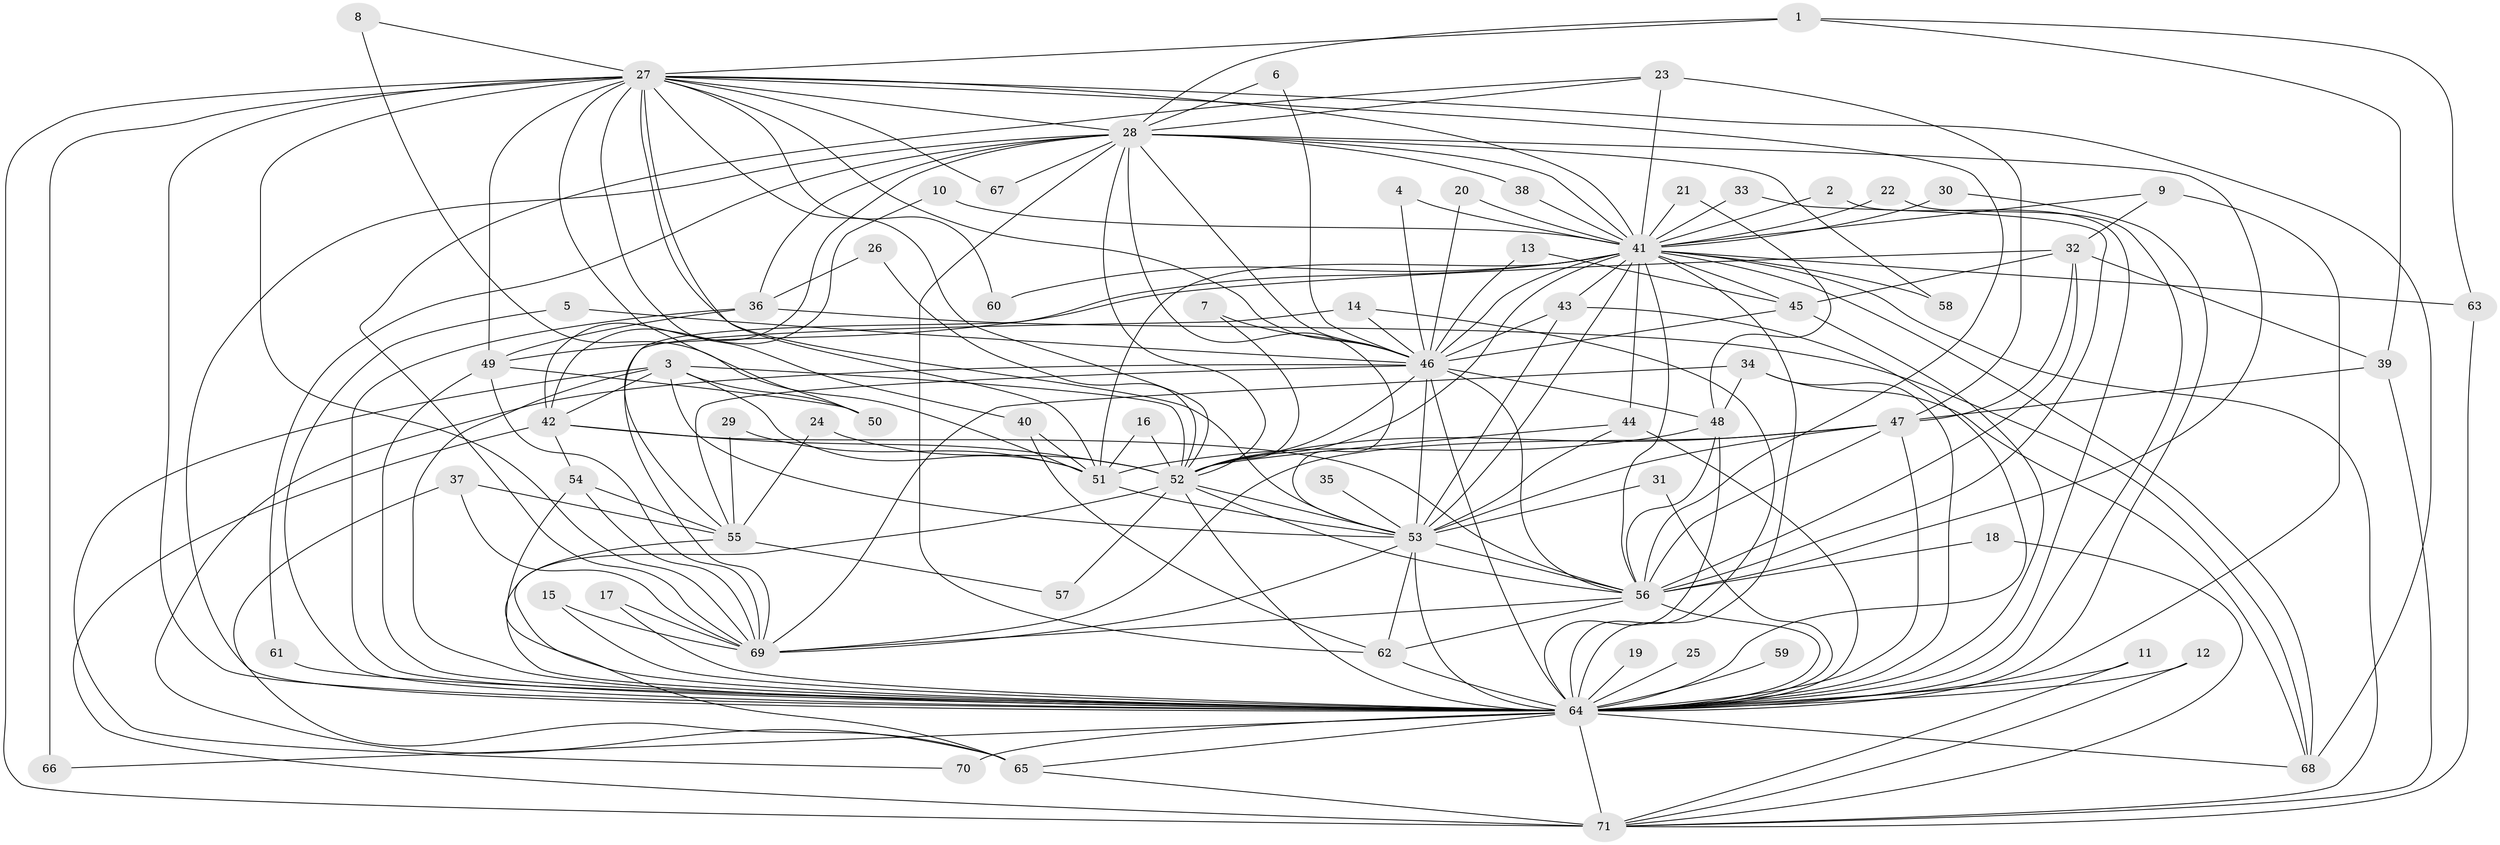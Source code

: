 // original degree distribution, {20: 0.02127659574468085, 24: 0.0070921985815602835, 18: 0.0070921985815602835, 36: 0.0070921985815602835, 22: 0.014184397163120567, 33: 0.0070921985815602835, 26: 0.0070921985815602835, 8: 0.014184397163120567, 3: 0.16312056737588654, 4: 0.06382978723404255, 7: 0.02127659574468085, 2: 0.5886524822695035, 6: 0.02127659574468085, 12: 0.0070921985815602835, 5: 0.04964539007092199}
// Generated by graph-tools (version 1.1) at 2025/49/03/09/25 03:49:41]
// undirected, 71 vertices, 193 edges
graph export_dot {
graph [start="1"]
  node [color=gray90,style=filled];
  1;
  2;
  3;
  4;
  5;
  6;
  7;
  8;
  9;
  10;
  11;
  12;
  13;
  14;
  15;
  16;
  17;
  18;
  19;
  20;
  21;
  22;
  23;
  24;
  25;
  26;
  27;
  28;
  29;
  30;
  31;
  32;
  33;
  34;
  35;
  36;
  37;
  38;
  39;
  40;
  41;
  42;
  43;
  44;
  45;
  46;
  47;
  48;
  49;
  50;
  51;
  52;
  53;
  54;
  55;
  56;
  57;
  58;
  59;
  60;
  61;
  62;
  63;
  64;
  65;
  66;
  67;
  68;
  69;
  70;
  71;
  1 -- 27 [weight=1.0];
  1 -- 28 [weight=1.0];
  1 -- 39 [weight=1.0];
  1 -- 63 [weight=1.0];
  2 -- 41 [weight=1.0];
  2 -- 64 [weight=1.0];
  3 -- 42 [weight=1.0];
  3 -- 50 [weight=1.0];
  3 -- 51 [weight=1.0];
  3 -- 52 [weight=1.0];
  3 -- 53 [weight=1.0];
  3 -- 64 [weight=1.0];
  3 -- 70 [weight=1.0];
  4 -- 41 [weight=1.0];
  4 -- 46 [weight=1.0];
  5 -- 46 [weight=1.0];
  5 -- 64 [weight=1.0];
  6 -- 28 [weight=1.0];
  6 -- 46 [weight=1.0];
  7 -- 46 [weight=1.0];
  7 -- 52 [weight=1.0];
  8 -- 27 [weight=1.0];
  8 -- 51 [weight=1.0];
  9 -- 32 [weight=1.0];
  9 -- 41 [weight=1.0];
  9 -- 64 [weight=2.0];
  10 -- 41 [weight=1.0];
  10 -- 42 [weight=1.0];
  11 -- 64 [weight=1.0];
  11 -- 71 [weight=1.0];
  12 -- 64 [weight=1.0];
  12 -- 71 [weight=1.0];
  13 -- 45 [weight=1.0];
  13 -- 46 [weight=1.0];
  14 -- 46 [weight=1.0];
  14 -- 55 [weight=1.0];
  14 -- 64 [weight=1.0];
  15 -- 64 [weight=1.0];
  15 -- 69 [weight=1.0];
  16 -- 51 [weight=1.0];
  16 -- 52 [weight=1.0];
  17 -- 64 [weight=1.0];
  17 -- 69 [weight=1.0];
  18 -- 56 [weight=1.0];
  18 -- 71 [weight=1.0];
  19 -- 64 [weight=2.0];
  20 -- 41 [weight=1.0];
  20 -- 46 [weight=1.0];
  21 -- 41 [weight=1.0];
  21 -- 48 [weight=1.0];
  22 -- 41 [weight=1.0];
  22 -- 64 [weight=1.0];
  23 -- 28 [weight=1.0];
  23 -- 41 [weight=1.0];
  23 -- 47 [weight=1.0];
  23 -- 69 [weight=1.0];
  24 -- 52 [weight=1.0];
  24 -- 55 [weight=1.0];
  25 -- 64 [weight=1.0];
  26 -- 36 [weight=1.0];
  26 -- 52 [weight=1.0];
  27 -- 28 [weight=1.0];
  27 -- 40 [weight=1.0];
  27 -- 41 [weight=2.0];
  27 -- 46 [weight=1.0];
  27 -- 49 [weight=1.0];
  27 -- 50 [weight=1.0];
  27 -- 51 [weight=1.0];
  27 -- 52 [weight=1.0];
  27 -- 53 [weight=2.0];
  27 -- 56 [weight=1.0];
  27 -- 60 [weight=1.0];
  27 -- 64 [weight=2.0];
  27 -- 66 [weight=1.0];
  27 -- 67 [weight=1.0];
  27 -- 68 [weight=1.0];
  27 -- 69 [weight=1.0];
  27 -- 71 [weight=1.0];
  28 -- 36 [weight=1.0];
  28 -- 38 [weight=1.0];
  28 -- 41 [weight=2.0];
  28 -- 42 [weight=1.0];
  28 -- 46 [weight=1.0];
  28 -- 52 [weight=1.0];
  28 -- 53 [weight=1.0];
  28 -- 56 [weight=2.0];
  28 -- 58 [weight=1.0];
  28 -- 61 [weight=1.0];
  28 -- 62 [weight=1.0];
  28 -- 64 [weight=3.0];
  28 -- 67 [weight=1.0];
  29 -- 51 [weight=1.0];
  29 -- 55 [weight=1.0];
  30 -- 41 [weight=1.0];
  30 -- 64 [weight=1.0];
  31 -- 53 [weight=1.0];
  31 -- 64 [weight=1.0];
  32 -- 39 [weight=1.0];
  32 -- 45 [weight=1.0];
  32 -- 47 [weight=1.0];
  32 -- 49 [weight=1.0];
  32 -- 56 [weight=1.0];
  33 -- 41 [weight=1.0];
  33 -- 56 [weight=1.0];
  34 -- 48 [weight=1.0];
  34 -- 64 [weight=3.0];
  34 -- 68 [weight=1.0];
  34 -- 69 [weight=1.0];
  35 -- 53 [weight=1.0];
  36 -- 49 [weight=1.0];
  36 -- 64 [weight=1.0];
  36 -- 68 [weight=1.0];
  37 -- 55 [weight=1.0];
  37 -- 65 [weight=1.0];
  37 -- 69 [weight=1.0];
  38 -- 41 [weight=1.0];
  39 -- 47 [weight=1.0];
  39 -- 71 [weight=1.0];
  40 -- 51 [weight=1.0];
  40 -- 62 [weight=1.0];
  41 -- 43 [weight=1.0];
  41 -- 44 [weight=1.0];
  41 -- 45 [weight=1.0];
  41 -- 46 [weight=2.0];
  41 -- 51 [weight=1.0];
  41 -- 52 [weight=2.0];
  41 -- 53 [weight=2.0];
  41 -- 56 [weight=2.0];
  41 -- 58 [weight=1.0];
  41 -- 60 [weight=1.0];
  41 -- 63 [weight=1.0];
  41 -- 64 [weight=5.0];
  41 -- 68 [weight=1.0];
  41 -- 69 [weight=1.0];
  41 -- 71 [weight=1.0];
  42 -- 52 [weight=1.0];
  42 -- 54 [weight=1.0];
  42 -- 56 [weight=1.0];
  42 -- 71 [weight=1.0];
  43 -- 46 [weight=2.0];
  43 -- 53 [weight=1.0];
  43 -- 64 [weight=1.0];
  44 -- 52 [weight=2.0];
  44 -- 53 [weight=1.0];
  44 -- 64 [weight=1.0];
  45 -- 46 [weight=1.0];
  45 -- 64 [weight=1.0];
  46 -- 48 [weight=1.0];
  46 -- 52 [weight=2.0];
  46 -- 53 [weight=1.0];
  46 -- 55 [weight=2.0];
  46 -- 56 [weight=1.0];
  46 -- 64 [weight=2.0];
  46 -- 65 [weight=1.0];
  47 -- 52 [weight=1.0];
  47 -- 53 [weight=1.0];
  47 -- 56 [weight=1.0];
  47 -- 64 [weight=1.0];
  47 -- 69 [weight=1.0];
  48 -- 51 [weight=1.0];
  48 -- 56 [weight=1.0];
  48 -- 64 [weight=1.0];
  49 -- 50 [weight=1.0];
  49 -- 64 [weight=1.0];
  49 -- 69 [weight=1.0];
  51 -- 53 [weight=1.0];
  52 -- 53 [weight=1.0];
  52 -- 56 [weight=1.0];
  52 -- 57 [weight=1.0];
  52 -- 64 [weight=4.0];
  52 -- 65 [weight=1.0];
  53 -- 56 [weight=1.0];
  53 -- 62 [weight=1.0];
  53 -- 64 [weight=4.0];
  53 -- 69 [weight=1.0];
  54 -- 55 [weight=1.0];
  54 -- 64 [weight=1.0];
  54 -- 69 [weight=1.0];
  55 -- 57 [weight=1.0];
  55 -- 64 [weight=1.0];
  56 -- 62 [weight=1.0];
  56 -- 64 [weight=3.0];
  56 -- 69 [weight=1.0];
  59 -- 64 [weight=2.0];
  61 -- 64 [weight=2.0];
  62 -- 64 [weight=1.0];
  63 -- 71 [weight=1.0];
  64 -- 65 [weight=1.0];
  64 -- 66 [weight=1.0];
  64 -- 68 [weight=1.0];
  64 -- 70 [weight=2.0];
  64 -- 71 [weight=3.0];
  65 -- 71 [weight=1.0];
}
